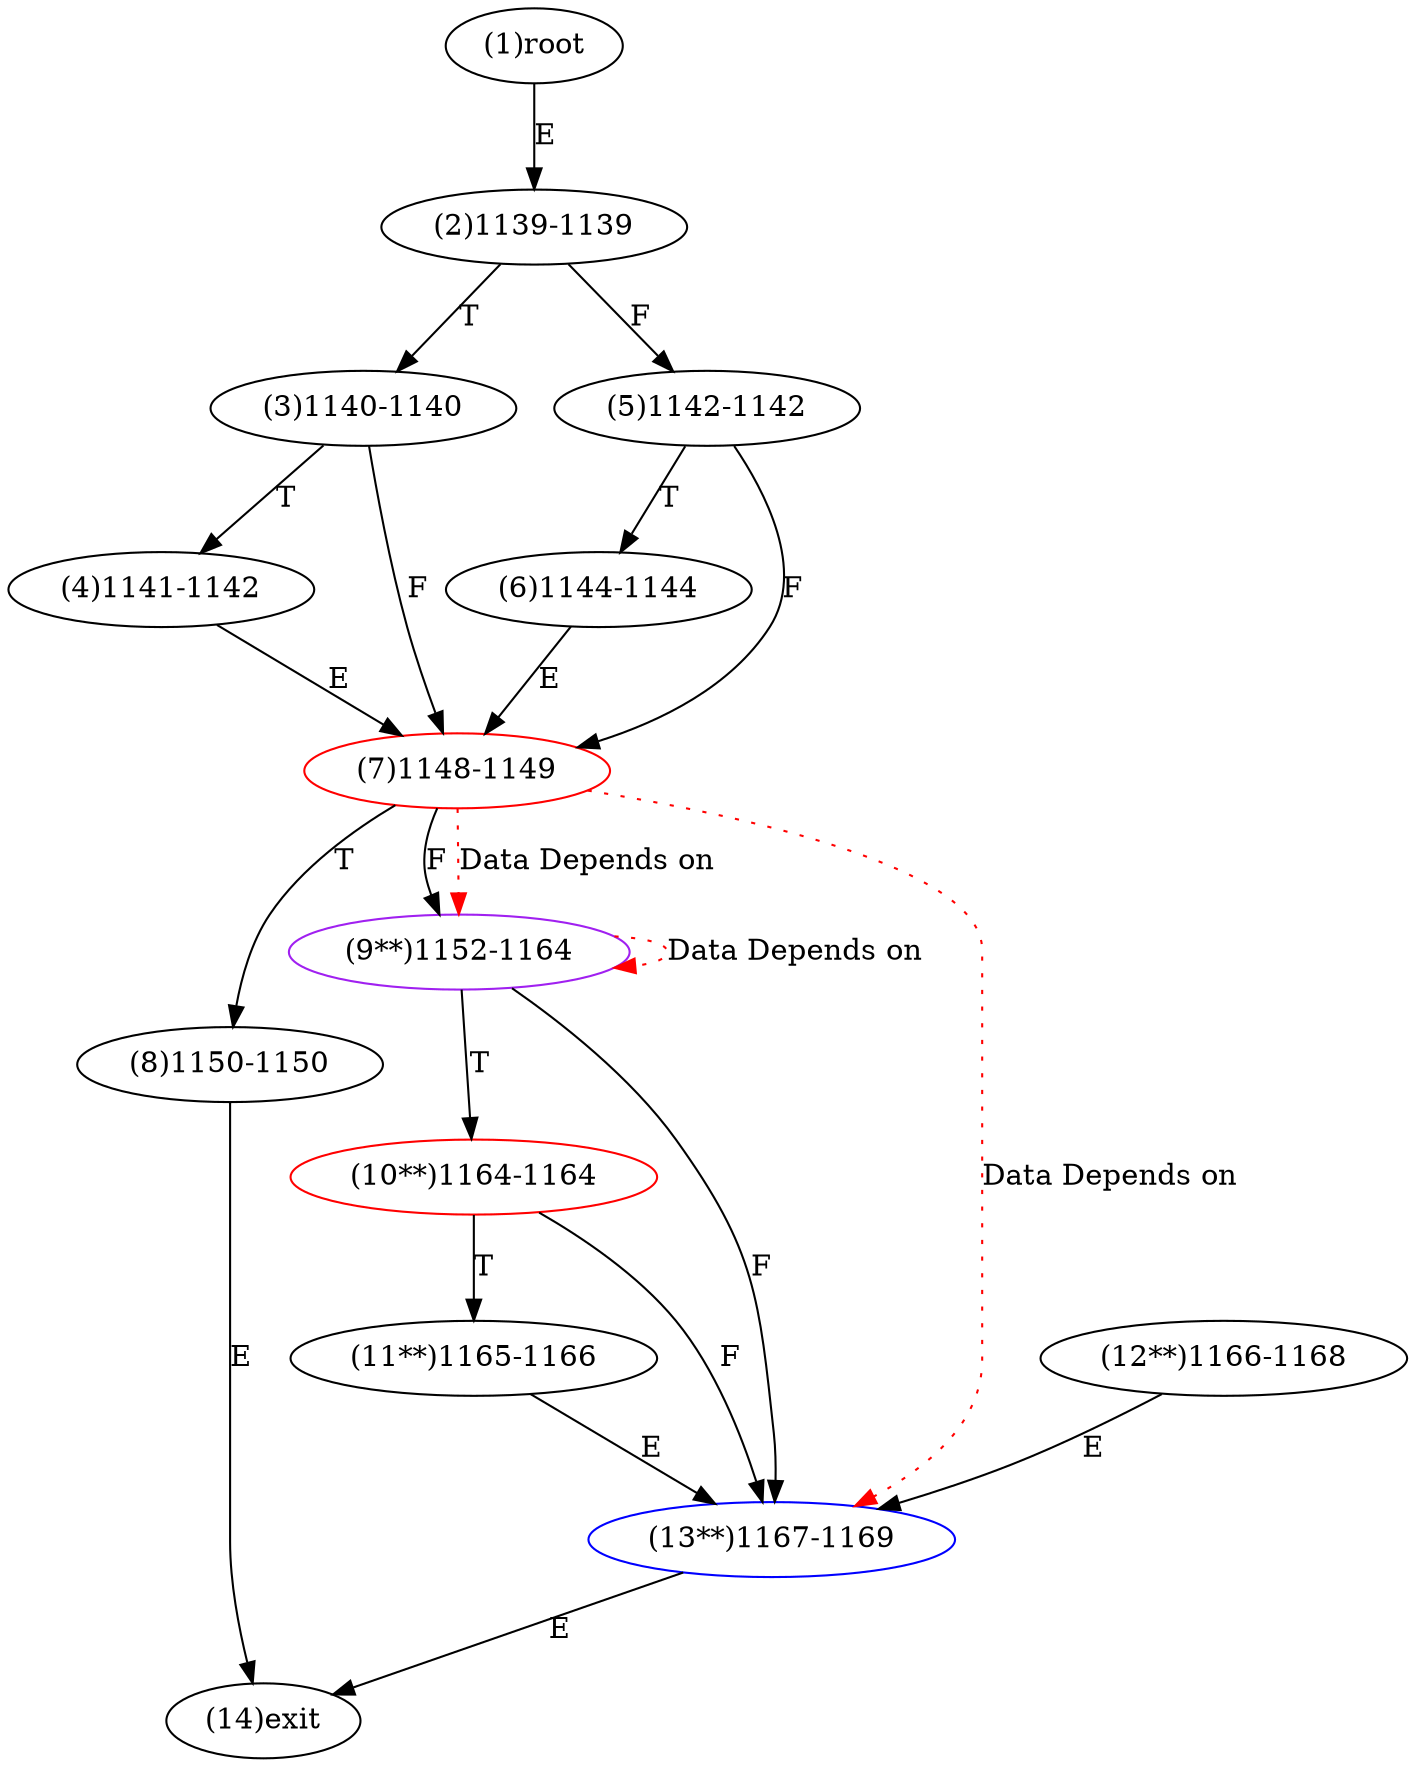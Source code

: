 digraph "" { 
1[ label="(1)root"];
2[ label="(2)1139-1139"];
3[ label="(3)1140-1140"];
4[ label="(4)1141-1142"];
5[ label="(5)1142-1142"];
6[ label="(6)1144-1144"];
7[ label="(7)1148-1149",color=red];
8[ label="(8)1150-1150"];
9[ label="(9**)1152-1164",color=purple];
10[ label="(10**)1164-1164",color=red];
11[ label="(11**)1165-1166"];
12[ label="(12**)1166-1168"];
13[ label="(13**)1167-1169",color=blue];
14[ label="(14)exit"];
1->2[ label="E"];
2->5[ label="F"];
2->3[ label="T"];
3->7[ label="F"];
3->4[ label="T"];
4->7[ label="E"];
5->7[ label="F"];
5->6[ label="T"];
6->7[ label="E"];
7->9[ label="F"];
7->8[ label="T"];
8->14[ label="E"];
9->13[ label="F"];
9->10[ label="T"];
10->13[ label="F"];
10->11[ label="T"];
11->13[ label="E"];
12->13[ label="E"];
13->14[ label="E"];
7->13[ color="red" label="Data Depends on" style = dotted ];
7->9[ color="red" label="Data Depends on" style = dotted ];
9->9[ color="red" label="Data Depends on" style = dotted ];
}